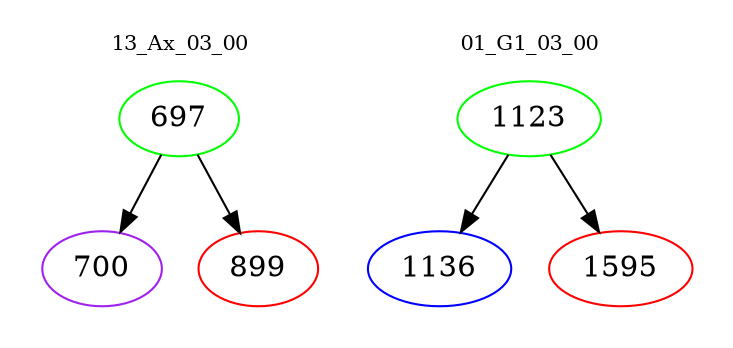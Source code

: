 digraph{
subgraph cluster_0 {
color = white
label = "13_Ax_03_00";
fontsize=10;
T0_697 [label="697", color="green"]
T0_697 -> T0_700 [color="black"]
T0_700 [label="700", color="purple"]
T0_697 -> T0_899 [color="black"]
T0_899 [label="899", color="red"]
}
subgraph cluster_1 {
color = white
label = "01_G1_03_00";
fontsize=10;
T1_1123 [label="1123", color="green"]
T1_1123 -> T1_1136 [color="black"]
T1_1136 [label="1136", color="blue"]
T1_1123 -> T1_1595 [color="black"]
T1_1595 [label="1595", color="red"]
}
}
